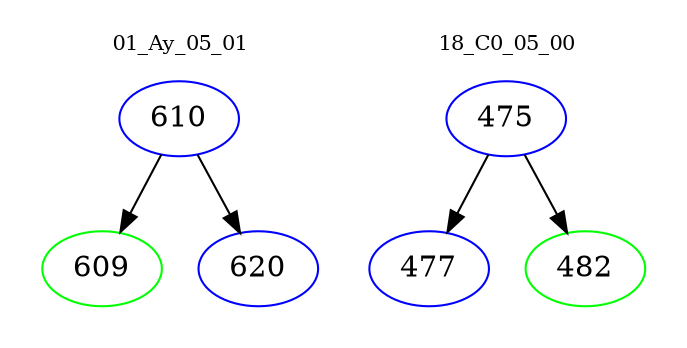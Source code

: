 digraph{
subgraph cluster_0 {
color = white
label = "01_Ay_05_01";
fontsize=10;
T0_610 [label="610", color="blue"]
T0_610 -> T0_609 [color="black"]
T0_609 [label="609", color="green"]
T0_610 -> T0_620 [color="black"]
T0_620 [label="620", color="blue"]
}
subgraph cluster_1 {
color = white
label = "18_C0_05_00";
fontsize=10;
T1_475 [label="475", color="blue"]
T1_475 -> T1_477 [color="black"]
T1_477 [label="477", color="blue"]
T1_475 -> T1_482 [color="black"]
T1_482 [label="482", color="green"]
}
}
